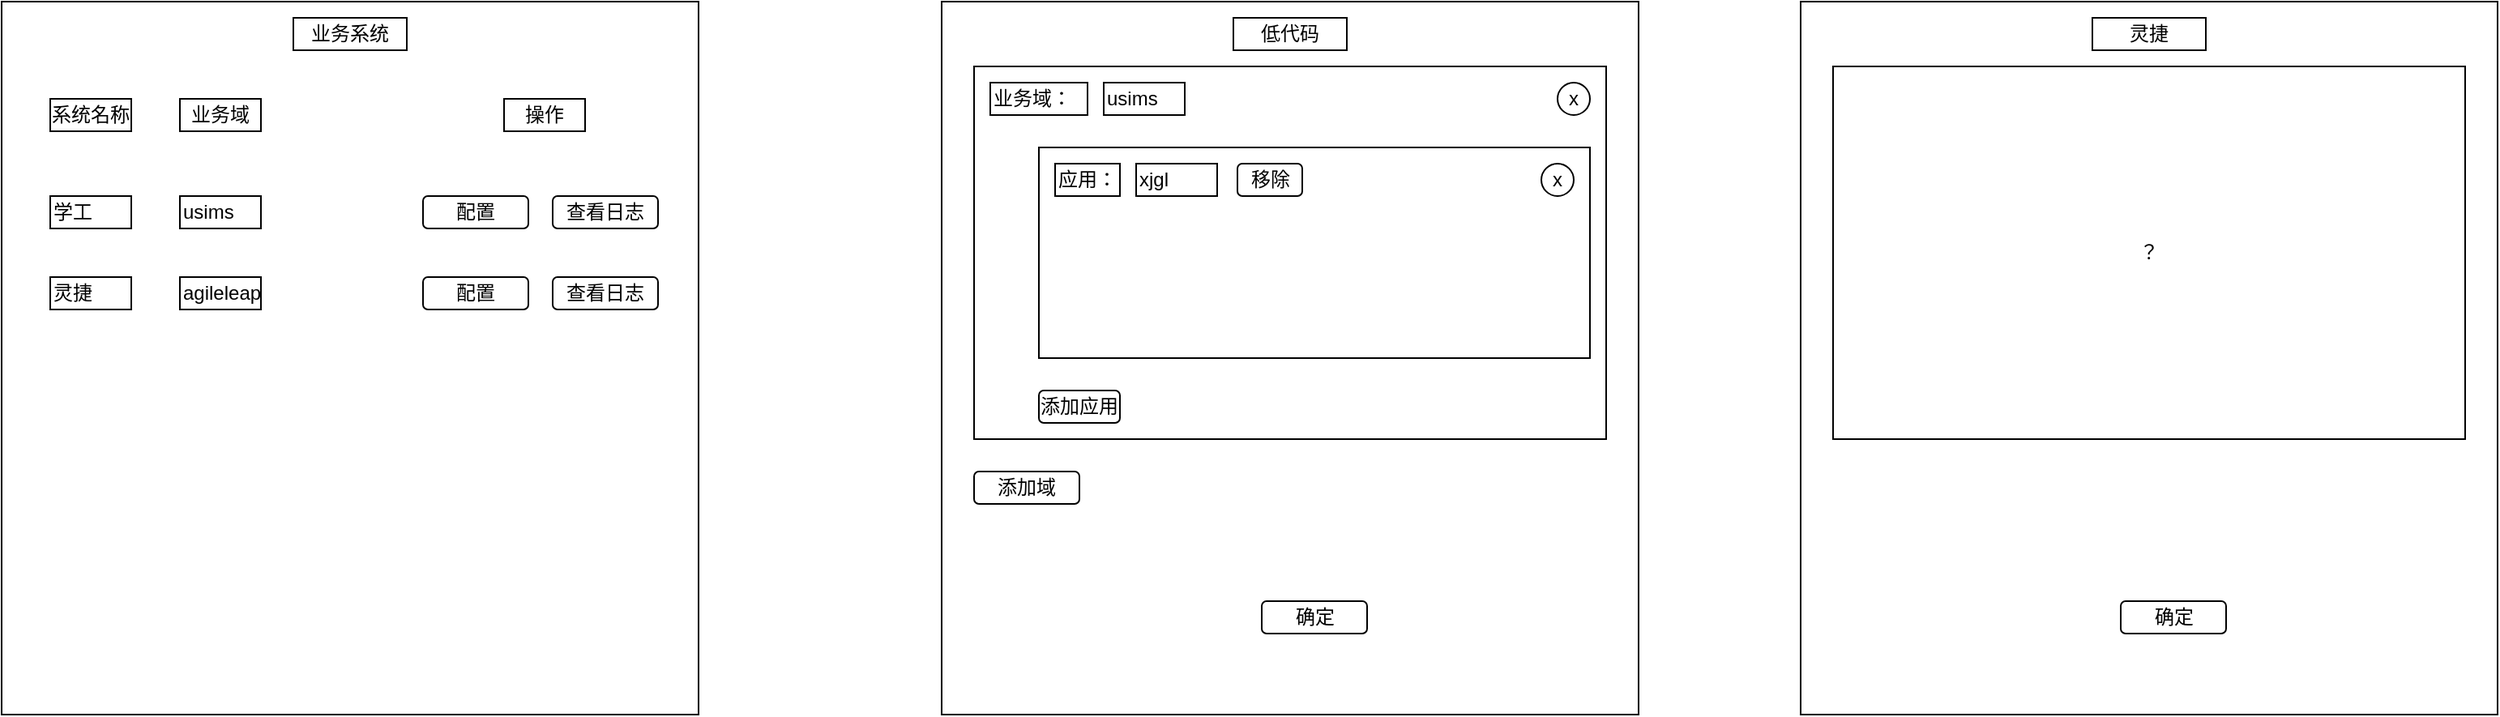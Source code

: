 <mxfile version="24.6.0" type="github" pages="4">
  <diagram name="第 1 页" id="3CNT_n8_xedpkPyEsT_4">
    <mxGraphModel dx="4946" dy="795" grid="1" gridSize="10" guides="1" tooltips="1" connect="1" arrows="1" fold="1" page="1" pageScale="1" pageWidth="3300" pageHeight="4681" math="0" shadow="0">
      <root>
        <mxCell id="0" />
        <mxCell id="1" parent="0" />
        <mxCell id="fUwTUBrXmUmAVzIqWHVz-3" value="" style="rounded=0;whiteSpace=wrap;html=1;" parent="1" vertex="1">
          <mxGeometry x="400" y="240" width="430" height="440" as="geometry" />
        </mxCell>
        <mxCell id="fUwTUBrXmUmAVzIqWHVz-44" value="" style="rounded=0;whiteSpace=wrap;html=1;" parent="1" vertex="1">
          <mxGeometry x="420" y="280" width="390" height="230" as="geometry" />
        </mxCell>
        <mxCell id="fUwTUBrXmUmAVzIqWHVz-55" value="" style="rounded=0;whiteSpace=wrap;html=1;" parent="1" vertex="1">
          <mxGeometry x="460" y="330" width="340" height="130" as="geometry" />
        </mxCell>
        <mxCell id="fUwTUBrXmUmAVzIqWHVz-4" value="低代码" style="rounded=0;whiteSpace=wrap;html=1;" parent="1" vertex="1">
          <mxGeometry x="580" y="250" width="70" height="20" as="geometry" />
        </mxCell>
        <mxCell id="fUwTUBrXmUmAVzIqWHVz-10" value="业务域：" style="rounded=0;whiteSpace=wrap;html=1;align=left;" parent="1" vertex="1">
          <mxGeometry x="430" y="290" width="60" height="20" as="geometry" />
        </mxCell>
        <mxCell id="fUwTUBrXmUmAVzIqWHVz-11" value="usims" style="rounded=0;whiteSpace=wrap;html=1;align=left;" parent="1" vertex="1">
          <mxGeometry x="500" y="290" width="50" height="20" as="geometry" />
        </mxCell>
        <mxCell id="fUwTUBrXmUmAVzIqWHVz-12" value="应用：" style="rounded=0;whiteSpace=wrap;html=1;align=left;" parent="1" vertex="1">
          <mxGeometry x="470" y="340" width="40" height="20" as="geometry" />
        </mxCell>
        <mxCell id="fUwTUBrXmUmAVzIqWHVz-14" value="xjgl" style="rounded=0;whiteSpace=wrap;html=1;align=left;" parent="1" vertex="1">
          <mxGeometry x="520" y="340" width="50" height="20" as="geometry" />
        </mxCell>
        <mxCell id="fUwTUBrXmUmAVzIqWHVz-43" value="添加域" style="rounded=1;whiteSpace=wrap;html=1;" parent="1" vertex="1">
          <mxGeometry x="420" y="530" width="65" height="20" as="geometry" />
        </mxCell>
        <mxCell id="fUwTUBrXmUmAVzIqWHVz-47" value="x" style="ellipse;whiteSpace=wrap;html=1;aspect=fixed;" parent="1" vertex="1">
          <mxGeometry x="780" y="290" width="20" height="20" as="geometry" />
        </mxCell>
        <mxCell id="fUwTUBrXmUmAVzIqWHVz-48" value="确定" style="rounded=1;whiteSpace=wrap;html=1;" parent="1" vertex="1">
          <mxGeometry x="597.5" y="610" width="65" height="20" as="geometry" />
        </mxCell>
        <mxCell id="fUwTUBrXmUmAVzIqWHVz-51" value="移除" style="rounded=1;whiteSpace=wrap;html=1;" parent="1" vertex="1">
          <mxGeometry x="582.5" y="340" width="40" height="20" as="geometry" />
        </mxCell>
        <mxCell id="fUwTUBrXmUmAVzIqWHVz-52" value="添加应用" style="rounded=1;whiteSpace=wrap;html=1;" parent="1" vertex="1">
          <mxGeometry x="460" y="480" width="50" height="20" as="geometry" />
        </mxCell>
        <mxCell id="fUwTUBrXmUmAVzIqWHVz-57" value="x" style="ellipse;whiteSpace=wrap;html=1;aspect=fixed;" parent="1" vertex="1">
          <mxGeometry x="770" y="340" width="20" height="20" as="geometry" />
        </mxCell>
        <mxCell id="fUwTUBrXmUmAVzIqWHVz-58" value="" style="rounded=0;whiteSpace=wrap;html=1;" parent="1" vertex="1">
          <mxGeometry x="930" y="240" width="430" height="440" as="geometry" />
        </mxCell>
        <mxCell id="fUwTUBrXmUmAVzIqWHVz-61" value="灵捷" style="rounded=0;whiteSpace=wrap;html=1;" parent="1" vertex="1">
          <mxGeometry x="1110" y="250" width="70" height="20" as="geometry" />
        </mxCell>
        <mxCell id="fUwTUBrXmUmAVzIqWHVz-59" value="" style="rounded=0;whiteSpace=wrap;html=1;" parent="1" vertex="1">
          <mxGeometry x="950" y="280" width="390" height="230" as="geometry" />
        </mxCell>
        <mxCell id="fUwTUBrXmUmAVzIqWHVz-68" value="确定" style="rounded=1;whiteSpace=wrap;html=1;" parent="1" vertex="1">
          <mxGeometry x="1127.5" y="610" width="65" height="20" as="geometry" />
        </mxCell>
        <mxCell id="fUwTUBrXmUmAVzIqWHVz-72" value="？" style="rounded=0;whiteSpace=wrap;html=1;" parent="1" vertex="1">
          <mxGeometry x="950" y="280" width="390" height="230" as="geometry" />
        </mxCell>
        <mxCell id="pNhOilyHpPYFhd5x2Kn3-1" value="" style="rounded=0;whiteSpace=wrap;html=1;" vertex="1" parent="1">
          <mxGeometry x="-180" y="240" width="430" height="440" as="geometry" />
        </mxCell>
        <mxCell id="pNhOilyHpPYFhd5x2Kn3-4" value="业务系统" style="rounded=0;whiteSpace=wrap;html=1;" vertex="1" parent="1">
          <mxGeometry y="250" width="70" height="20" as="geometry" />
        </mxCell>
        <mxCell id="pNhOilyHpPYFhd5x2Kn3-16" value="系统名称" style="rounded=0;whiteSpace=wrap;html=1;align=center;" vertex="1" parent="1">
          <mxGeometry x="-150" y="300" width="50" height="20" as="geometry" />
        </mxCell>
        <mxCell id="pNhOilyHpPYFhd5x2Kn3-17" value="业务域" style="rounded=0;whiteSpace=wrap;html=1;align=center;" vertex="1" parent="1">
          <mxGeometry x="-70" y="300" width="50" height="20" as="geometry" />
        </mxCell>
        <mxCell id="pNhOilyHpPYFhd5x2Kn3-18" value="查看日志" style="rounded=1;whiteSpace=wrap;html=1;" vertex="1" parent="1">
          <mxGeometry x="160" y="360" width="65" height="20" as="geometry" />
        </mxCell>
        <mxCell id="pNhOilyHpPYFhd5x2Kn3-19" value="学工" style="rounded=0;whiteSpace=wrap;html=1;align=left;" vertex="1" parent="1">
          <mxGeometry x="-150" y="360" width="50" height="20" as="geometry" />
        </mxCell>
        <mxCell id="pNhOilyHpPYFhd5x2Kn3-20" value="usims" style="rounded=0;whiteSpace=wrap;html=1;align=left;" vertex="1" parent="1">
          <mxGeometry x="-70" y="360" width="50" height="20" as="geometry" />
        </mxCell>
        <mxCell id="pNhOilyHpPYFhd5x2Kn3-21" value="配置" style="rounded=1;whiteSpace=wrap;html=1;" vertex="1" parent="1">
          <mxGeometry x="80" y="360" width="65" height="20" as="geometry" />
        </mxCell>
        <mxCell id="pNhOilyHpPYFhd5x2Kn3-23" value="操作" style="rounded=0;whiteSpace=wrap;html=1;align=center;" vertex="1" parent="1">
          <mxGeometry x="130" y="300" width="50" height="20" as="geometry" />
        </mxCell>
        <mxCell id="pNhOilyHpPYFhd5x2Kn3-24" value="查看日志" style="rounded=1;whiteSpace=wrap;html=1;" vertex="1" parent="1">
          <mxGeometry x="160" y="410" width="65" height="20" as="geometry" />
        </mxCell>
        <mxCell id="pNhOilyHpPYFhd5x2Kn3-25" value="灵捷" style="rounded=0;whiteSpace=wrap;html=1;align=left;" vertex="1" parent="1">
          <mxGeometry x="-150" y="410" width="50" height="20" as="geometry" />
        </mxCell>
        <mxCell id="pNhOilyHpPYFhd5x2Kn3-26" value="agileleap" style="rounded=0;whiteSpace=wrap;html=1;align=left;" vertex="1" parent="1">
          <mxGeometry x="-70" y="410" width="50" height="20" as="geometry" />
        </mxCell>
        <mxCell id="pNhOilyHpPYFhd5x2Kn3-27" value="配置" style="rounded=1;whiteSpace=wrap;html=1;" vertex="1" parent="1">
          <mxGeometry x="80" y="410" width="65" height="20" as="geometry" />
        </mxCell>
      </root>
    </mxGraphModel>
  </diagram>
  <diagram id="XMzsIqaVuFEMN86JU90s" name="第 3 页">
    <mxGraphModel dx="1886" dy="795" grid="1" gridSize="10" guides="1" tooltips="1" connect="1" arrows="1" fold="1" page="1" pageScale="1" pageWidth="3300" pageHeight="4681" math="0" shadow="0">
      <root>
        <mxCell id="0" />
        <mxCell id="1" parent="0" />
        <mxCell id="N8iZFXaRu0B1tr8CgU3M-12" style="edgeStyle=orthogonalEdgeStyle;rounded=0;orthogonalLoop=1;jettySize=auto;html=1;exitX=0.5;exitY=1;exitDx=0;exitDy=0;entryX=0.5;entryY=0;entryDx=0;entryDy=0;" edge="1" parent="1" source="N8iZFXaRu0B1tr8CgU3M-13" target="N8iZFXaRu0B1tr8CgU3M-2">
          <mxGeometry relative="1" as="geometry">
            <mxPoint x="805" y="130" as="sourcePoint" />
          </mxGeometry>
        </mxCell>
        <mxCell id="N8iZFXaRu0B1tr8CgU3M-24" value="" style="edgeStyle=orthogonalEdgeStyle;rounded=0;orthogonalLoop=1;jettySize=auto;html=1;" edge="1" parent="1" source="N8iZFXaRu0B1tr8CgU3M-2" target="N8iZFXaRu0B1tr8CgU3M-19">
          <mxGeometry relative="1" as="geometry" />
        </mxCell>
        <mxCell id="N8iZFXaRu0B1tr8CgU3M-2" value="拦截请求" style="rounded=0;whiteSpace=wrap;html=1;" vertex="1" parent="1">
          <mxGeometry x="760" y="180" width="90" height="30" as="geometry" />
        </mxCell>
        <mxCell id="N8iZFXaRu0B1tr8CgU3M-13" value="开始" style="rounded=1;whiteSpace=wrap;html=1;" vertex="1" parent="1">
          <mxGeometry x="760" y="90" width="90" height="30" as="geometry" />
        </mxCell>
        <mxCell id="N8iZFXaRu0B1tr8CgU3M-20" style="edgeStyle=orthogonalEdgeStyle;rounded=0;orthogonalLoop=1;jettySize=auto;html=1;exitX=0.5;exitY=1;exitDx=0;exitDy=0;entryX=0.5;entryY=0;entryDx=0;entryDy=0;" edge="1" parent="1" source="N8iZFXaRu0B1tr8CgU3M-19" target="N8iZFXaRu0B1tr8CgU3M-33">
          <mxGeometry relative="1" as="geometry">
            <mxPoint x="805" y="400" as="targetPoint" />
          </mxGeometry>
        </mxCell>
        <mxCell id="N8iZFXaRu0B1tr8CgU3M-49" value="是" style="edgeLabel;html=1;align=center;verticalAlign=middle;resizable=0;points=[];" vertex="1" connectable="0" parent="N8iZFXaRu0B1tr8CgU3M-20">
          <mxGeometry x="-0.1" y="-1" relative="1" as="geometry">
            <mxPoint as="offset" />
          </mxGeometry>
        </mxCell>
        <mxCell id="N8iZFXaRu0B1tr8CgU3M-42" style="edgeStyle=orthogonalEdgeStyle;rounded=0;orthogonalLoop=1;jettySize=auto;html=1;exitX=0;exitY=0.5;exitDx=0;exitDy=0;entryX=0.5;entryY=0;entryDx=0;entryDy=0;" edge="1" parent="1" source="N8iZFXaRu0B1tr8CgU3M-19" target="N8iZFXaRu0B1tr8CgU3M-41">
          <mxGeometry relative="1" as="geometry" />
        </mxCell>
        <mxCell id="N8iZFXaRu0B1tr8CgU3M-43" value="否" style="edgeLabel;html=1;align=center;verticalAlign=middle;resizable=0;points=[];" vertex="1" connectable="0" parent="N8iZFXaRu0B1tr8CgU3M-42">
          <mxGeometry x="-0.582" relative="1" as="geometry">
            <mxPoint as="offset" />
          </mxGeometry>
        </mxCell>
        <mxCell id="N8iZFXaRu0B1tr8CgU3M-19" value="存在操作&lt;div&gt;日志&lt;span style=&quot;background-color: initial;&quot;&gt;头？&lt;/span&gt;&lt;/div&gt;" style="rhombus;whiteSpace=wrap;html=1;" vertex="1" parent="1">
          <mxGeometry x="765" y="260" width="80" height="60" as="geometry" />
        </mxCell>
        <mxCell id="N8iZFXaRu0B1tr8CgU3M-46" style="edgeStyle=orthogonalEdgeStyle;rounded=0;orthogonalLoop=1;jettySize=auto;html=1;exitX=0.5;exitY=1;exitDx=0;exitDy=0;" edge="1" parent="1" source="N8iZFXaRu0B1tr8CgU3M-30" target="N8iZFXaRu0B1tr8CgU3M-38">
          <mxGeometry relative="1" as="geometry" />
        </mxCell>
        <mxCell id="N8iZFXaRu0B1tr8CgU3M-30" value="记录操作日志" style="rounded=0;whiteSpace=wrap;html=1;" vertex="1" parent="1">
          <mxGeometry x="760" y="530" width="90" height="30" as="geometry" />
        </mxCell>
        <mxCell id="N8iZFXaRu0B1tr8CgU3M-31" style="edgeStyle=orthogonalEdgeStyle;rounded=0;orthogonalLoop=1;jettySize=auto;html=1;exitX=0.5;exitY=1;exitDx=0;exitDy=0;" edge="1" parent="1" source="N8iZFXaRu0B1tr8CgU3M-33" target="N8iZFXaRu0B1tr8CgU3M-30">
          <mxGeometry relative="1" as="geometry" />
        </mxCell>
        <mxCell id="N8iZFXaRu0B1tr8CgU3M-33" value="是否配置为需要记录？" style="rhombus;whiteSpace=wrap;html=1;" vertex="1" parent="1">
          <mxGeometry x="765" y="400" width="80" height="60" as="geometry" />
        </mxCell>
        <mxCell id="N8iZFXaRu0B1tr8CgU3M-38" value="结束" style="rounded=1;whiteSpace=wrap;html=1;" vertex="1" parent="1">
          <mxGeometry x="760" y="640" width="90" height="30" as="geometry" />
        </mxCell>
        <mxCell id="N8iZFXaRu0B1tr8CgU3M-45" value="" style="edgeStyle=orthogonalEdgeStyle;rounded=0;orthogonalLoop=1;jettySize=auto;html=1;" edge="1" parent="1" source="N8iZFXaRu0B1tr8CgU3M-41" target="N8iZFXaRu0B1tr8CgU3M-44">
          <mxGeometry relative="1" as="geometry" />
        </mxCell>
        <mxCell id="N8iZFXaRu0B1tr8CgU3M-41" value="进入业务系统" style="rounded=0;whiteSpace=wrap;html=1;" vertex="1" parent="1">
          <mxGeometry x="590" y="350" width="90" height="30" as="geometry" />
        </mxCell>
        <mxCell id="N8iZFXaRu0B1tr8CgU3M-51" style="edgeStyle=orthogonalEdgeStyle;rounded=0;orthogonalLoop=1;jettySize=auto;html=1;exitX=1;exitY=0.5;exitDx=0;exitDy=0;entryX=0;entryY=0.5;entryDx=0;entryDy=0;" edge="1" parent="1" source="N8iZFXaRu0B1tr8CgU3M-44" target="N8iZFXaRu0B1tr8CgU3M-33">
          <mxGeometry relative="1" as="geometry" />
        </mxCell>
        <mxCell id="N8iZFXaRu0B1tr8CgU3M-44" value="组装操作日志" style="rounded=0;whiteSpace=wrap;html=1;" vertex="1" parent="1">
          <mxGeometry x="590" y="415" width="90" height="30" as="geometry" />
        </mxCell>
      </root>
    </mxGraphModel>
  </diagram>
  <diagram id="Fj3tzCypmG-5rx5jvGol" name="第 4 页">
    <mxGraphModel dx="1886" dy="795" grid="1" gridSize="10" guides="1" tooltips="1" connect="1" arrows="1" fold="1" page="1" pageScale="1" pageWidth="3300" pageHeight="4681" math="0" shadow="0">
      <root>
        <mxCell id="0" />
        <mxCell id="1" parent="0" />
        <mxCell id="wAXzH0bgRL2LgkpBNWe3-16" style="edgeStyle=orthogonalEdgeStyle;rounded=0;orthogonalLoop=1;jettySize=auto;html=1;exitX=0.5;exitY=0;exitDx=0;exitDy=0;entryX=0.5;entryY=1;entryDx=0;entryDy=0;" edge="1" parent="1" source="wAXzH0bgRL2LgkpBNWe3-2" target="wAXzH0bgRL2LgkpBNWe3-13">
          <mxGeometry relative="1" as="geometry" />
        </mxCell>
        <mxCell id="wAXzH0bgRL2LgkpBNWe3-2" value="监理项目" style="rounded=0;whiteSpace=wrap;html=1;" vertex="1" parent="1">
          <mxGeometry x="820" y="730" width="120" height="60" as="geometry" />
        </mxCell>
        <mxCell id="wAXzH0bgRL2LgkpBNWe3-15" style="edgeStyle=orthogonalEdgeStyle;rounded=0;orthogonalLoop=1;jettySize=auto;html=1;exitX=0.5;exitY=0;exitDx=0;exitDy=0;entryX=0.5;entryY=1;entryDx=0;entryDy=0;" edge="1" parent="1" source="wAXzH0bgRL2LgkpBNWe3-3" target="wAXzH0bgRL2LgkpBNWe3-13">
          <mxGeometry relative="1" as="geometry" />
        </mxCell>
        <mxCell id="wAXzH0bgRL2LgkpBNWe3-3" value="学工项目" style="rounded=0;whiteSpace=wrap;html=1;" vertex="1" parent="1">
          <mxGeometry x="610" y="730" width="120" height="60" as="geometry" />
        </mxCell>
        <mxCell id="wAXzH0bgRL2LgkpBNWe3-8" value="配置" style="rounded=0;whiteSpace=wrap;html=1;" vertex="1" parent="1">
          <mxGeometry x="1310" y="470" width="120" height="60" as="geometry" />
        </mxCell>
        <mxCell id="wAXzH0bgRL2LgkpBNWe3-17" style="edgeStyle=orthogonalEdgeStyle;rounded=0;orthogonalLoop=1;jettySize=auto;html=1;exitX=0.5;exitY=0;exitDx=0;exitDy=0;entryX=0.5;entryY=1;entryDx=0;entryDy=0;" edge="1" parent="1" source="wAXzH0bgRL2LgkpBNWe3-9" target="wAXzH0bgRL2LgkpBNWe3-8">
          <mxGeometry relative="1" as="geometry" />
        </mxCell>
        <mxCell id="wAXzH0bgRL2LgkpBNWe3-9" value="低代码平台&lt;div&gt;操作日志配置&lt;/div&gt;" style="rounded=0;whiteSpace=wrap;html=1;dashed=1;" vertex="1" parent="1">
          <mxGeometry x="1140" y="600" width="120" height="60" as="geometry" />
        </mxCell>
        <mxCell id="wAXzH0bgRL2LgkpBNWe3-19" style="edgeStyle=orthogonalEdgeStyle;rounded=0;orthogonalLoop=1;jettySize=auto;html=1;entryX=0.5;entryY=1;entryDx=0;entryDy=0;exitX=0.5;exitY=0;exitDx=0;exitDy=0;" edge="1" parent="1" source="rhiM2jPWC2wqOPwPqg7W-4" target="wAXzH0bgRL2LgkpBNWe3-8">
          <mxGeometry relative="1" as="geometry">
            <mxPoint x="1620" y="600" as="sourcePoint" />
          </mxGeometry>
        </mxCell>
        <mxCell id="qh-XRYBO5RQTl8u21IiB-4" style="edgeStyle=orthogonalEdgeStyle;rounded=0;orthogonalLoop=1;jettySize=auto;html=1;exitX=0.5;exitY=0;exitDx=0;exitDy=0;entryX=0.5;entryY=1;entryDx=0;entryDy=0;" edge="1" parent="1" source="wAXzH0bgRL2LgkpBNWe3-13" target="qh-XRYBO5RQTl8u21IiB-2">
          <mxGeometry relative="1" as="geometry" />
        </mxCell>
        <mxCell id="wAXzH0bgRL2LgkpBNWe3-13" value="项目" style="rounded=0;whiteSpace=wrap;html=1;" vertex="1" parent="1">
          <mxGeometry x="720" y="600" width="120" height="60" as="geometry" />
        </mxCell>
        <mxCell id="rhiM2jPWC2wqOPwPqg7W-6" style="edgeStyle=orthogonalEdgeStyle;rounded=0;orthogonalLoop=1;jettySize=auto;html=1;exitX=0.5;exitY=0;exitDx=0;exitDy=0;entryX=0.5;entryY=1;entryDx=0;entryDy=0;" edge="1" parent="1" source="rhiM2jPWC2wqOPwPqg7W-2" target="rhiM2jPWC2wqOPwPqg7W-4">
          <mxGeometry relative="1" as="geometry" />
        </mxCell>
        <mxCell id="rhiM2jPWC2wqOPwPqg7W-2" value="学工项目&lt;div&gt;操作日志配置&lt;/div&gt;" style="rounded=0;whiteSpace=wrap;html=1;" vertex="1" parent="1">
          <mxGeometry x="1395" y="740" width="120" height="60" as="geometry" />
        </mxCell>
        <mxCell id="rhiM2jPWC2wqOPwPqg7W-7" style="edgeStyle=orthogonalEdgeStyle;rounded=0;orthogonalLoop=1;jettySize=auto;html=1;exitX=0.5;exitY=0;exitDx=0;exitDy=0;entryX=0.5;entryY=1;entryDx=0;entryDy=0;" edge="1" parent="1" source="rhiM2jPWC2wqOPwPqg7W-3" target="rhiM2jPWC2wqOPwPqg7W-4">
          <mxGeometry relative="1" as="geometry" />
        </mxCell>
        <mxCell id="rhiM2jPWC2wqOPwPqg7W-3" value="监理项目&lt;div&gt;操作日志配置&lt;/div&gt;" style="rounded=0;whiteSpace=wrap;html=1;" vertex="1" parent="1">
          <mxGeometry x="1585" y="740" width="120" height="60" as="geometry" />
        </mxCell>
        <mxCell id="rhiM2jPWC2wqOPwPqg7W-4" value="项目配置" style="rounded=0;whiteSpace=wrap;html=1;" vertex="1" parent="1">
          <mxGeometry x="1490" y="600" width="120" height="60" as="geometry" />
        </mxCell>
        <mxCell id="qh-XRYBO5RQTl8u21IiB-3" style="edgeStyle=orthogonalEdgeStyle;rounded=0;orthogonalLoop=1;jettySize=auto;html=1;exitX=0.5;exitY=0;exitDx=0;exitDy=0;" edge="1" parent="1" source="qh-XRYBO5RQTl8u21IiB-1" target="qh-XRYBO5RQTl8u21IiB-2">
          <mxGeometry relative="1" as="geometry" />
        </mxCell>
        <mxCell id="qh-XRYBO5RQTl8u21IiB-1" value="低代码平台" style="rounded=0;whiteSpace=wrap;html=1;dashed=1;" vertex="1" parent="1">
          <mxGeometry x="390" y="600" width="120" height="60" as="geometry" />
        </mxCell>
        <mxCell id="qh-XRYBO5RQTl8u21IiB-2" value="业务系统" style="rounded=0;whiteSpace=wrap;html=1;" vertex="1" parent="1">
          <mxGeometry x="550" y="470" width="120" height="60" as="geometry" />
        </mxCell>
      </root>
    </mxGraphModel>
  </diagram>
  <diagram id="Qi9BopCc-EFSybH4K90r" name="第 5 页">
    <mxGraphModel dx="1434" dy="761" grid="1" gridSize="10" guides="1" tooltips="1" connect="1" arrows="1" fold="1" page="1" pageScale="1" pageWidth="3300" pageHeight="4681" math="0" shadow="0">
      <root>
        <mxCell id="0" />
        <mxCell id="1" parent="0" />
        <mxCell id="GZGxMje2xZCiEUOySqBW-1" value="基于低代码平台开发" style="rounded=0;whiteSpace=wrap;html=1;" vertex="1" parent="1">
          <mxGeometry x="800" y="300" width="260" height="60" as="geometry" />
        </mxCell>
        <mxCell id="GZGxMje2xZCiEUOySqBW-2" value="独立开发" style="rounded=0;whiteSpace=wrap;html=1;" vertex="1" parent="1">
          <mxGeometry x="1060" y="300" width="80" height="60" as="geometry" />
        </mxCell>
        <mxCell id="GZGxMje2xZCiEUOySqBW-4" value="业务系统" style="text;html=1;align=center;verticalAlign=middle;whiteSpace=wrap;rounded=0;" vertex="1" parent="1">
          <mxGeometry x="950" y="250" width="60" height="30" as="geometry" />
        </mxCell>
        <mxCell id="XCUwHkFL4be5pvRwMJax-1" value="基于低代码平台开发" style="rounded=0;whiteSpace=wrap;html=1;" vertex="1" parent="1">
          <mxGeometry x="800" y="490" width="260" height="60" as="geometry" />
        </mxCell>
        <mxCell id="XCUwHkFL4be5pvRwMJax-2" value="独立开发" style="rounded=0;whiteSpace=wrap;html=1;" vertex="1" parent="1">
          <mxGeometry x="1060" y="490" width="80" height="60" as="geometry" />
        </mxCell>
        <mxCell id="XCUwHkFL4be5pvRwMJax-3" value="业务系统操作日志配置" style="text;html=1;align=center;verticalAlign=middle;whiteSpace=wrap;rounded=0;" vertex="1" parent="1">
          <mxGeometry x="915" y="450" width="130" height="30" as="geometry" />
        </mxCell>
      </root>
    </mxGraphModel>
  </diagram>
</mxfile>

